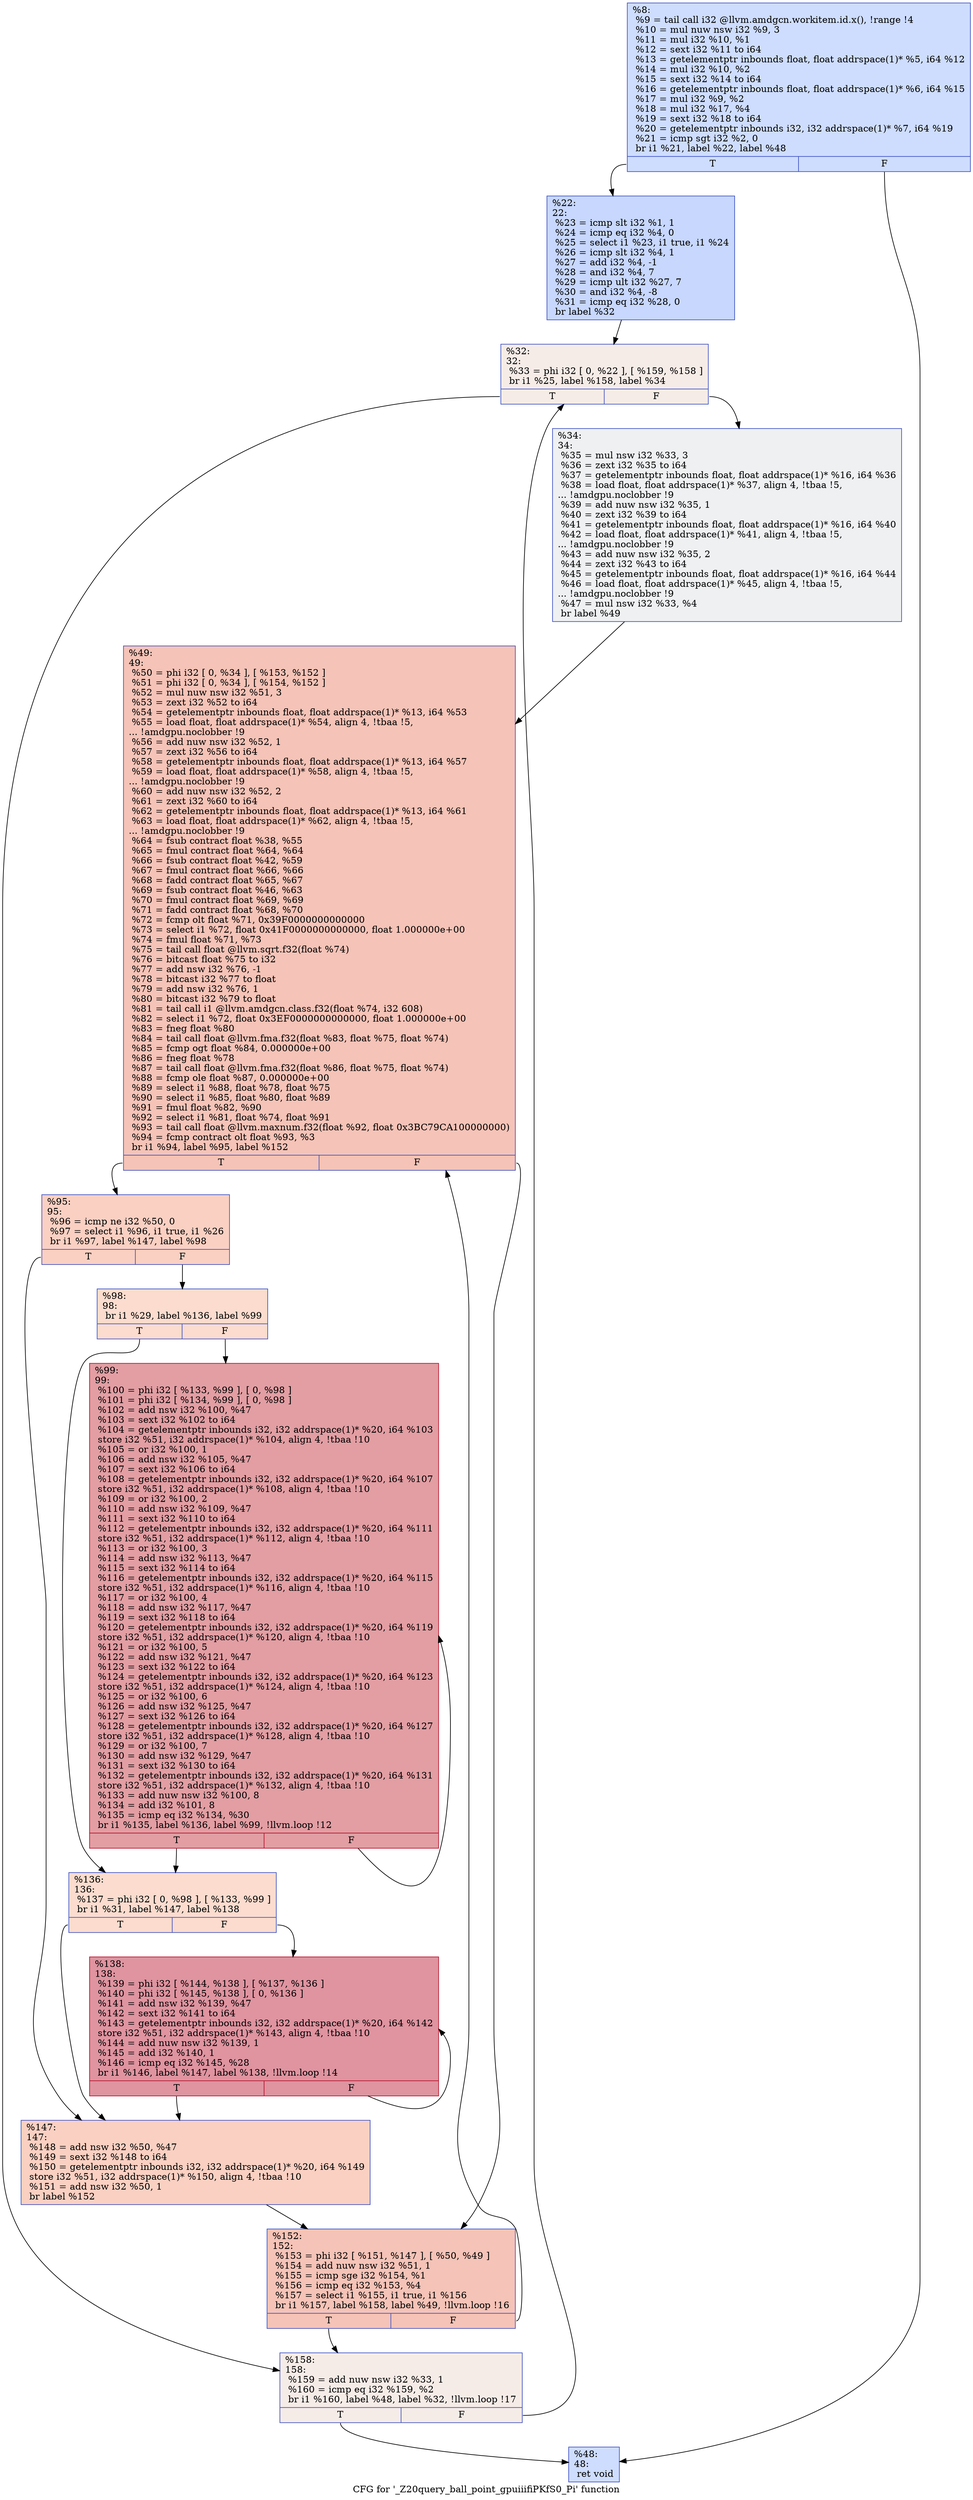 digraph "CFG for '_Z20query_ball_point_gpuiiifiPKfS0_Pi' function" {
	label="CFG for '_Z20query_ball_point_gpuiiifiPKfS0_Pi' function";

	Node0x55c5db0 [shape=record,color="#3d50c3ff", style=filled, fillcolor="#8fb1fe70",label="{%8:\l  %9 = tail call i32 @llvm.amdgcn.workitem.id.x(), !range !4\l  %10 = mul nuw nsw i32 %9, 3\l  %11 = mul i32 %10, %1\l  %12 = sext i32 %11 to i64\l  %13 = getelementptr inbounds float, float addrspace(1)* %5, i64 %12\l  %14 = mul i32 %10, %2\l  %15 = sext i32 %14 to i64\l  %16 = getelementptr inbounds float, float addrspace(1)* %6, i64 %15\l  %17 = mul i32 %9, %2\l  %18 = mul i32 %17, %4\l  %19 = sext i32 %18 to i64\l  %20 = getelementptr inbounds i32, i32 addrspace(1)* %7, i64 %19\l  %21 = icmp sgt i32 %2, 0\l  br i1 %21, label %22, label %48\l|{<s0>T|<s1>F}}"];
	Node0x55c5db0:s0 -> Node0x55c78e0;
	Node0x55c5db0:s1 -> Node0x55c7970;
	Node0x55c78e0 [shape=record,color="#3d50c3ff", style=filled, fillcolor="#81a4fb70",label="{%22:\l22:                                               \l  %23 = icmp slt i32 %1, 1\l  %24 = icmp eq i32 %4, 0\l  %25 = select i1 %23, i1 true, i1 %24\l  %26 = icmp slt i32 %4, 1\l  %27 = add i32 %4, -1\l  %28 = and i32 %4, 7\l  %29 = icmp ult i32 %27, 7\l  %30 = and i32 %4, -8\l  %31 = icmp eq i32 %28, 0\l  br label %32\l}"];
	Node0x55c78e0 -> Node0x55c80d0;
	Node0x55c80d0 [shape=record,color="#3d50c3ff", style=filled, fillcolor="#ead5c970",label="{%32:\l32:                                               \l  %33 = phi i32 [ 0, %22 ], [ %159, %158 ]\l  br i1 %25, label %158, label %34\l|{<s0>T|<s1>F}}"];
	Node0x55c80d0:s0 -> Node0x55c75a0;
	Node0x55c80d0:s1 -> Node0x55c8400;
	Node0x55c8400 [shape=record,color="#3d50c3ff", style=filled, fillcolor="#d9dce170",label="{%34:\l34:                                               \l  %35 = mul nsw i32 %33, 3\l  %36 = zext i32 %35 to i64\l  %37 = getelementptr inbounds float, float addrspace(1)* %16, i64 %36\l  %38 = load float, float addrspace(1)* %37, align 4, !tbaa !5,\l... !amdgpu.noclobber !9\l  %39 = add nuw nsw i32 %35, 1\l  %40 = zext i32 %39 to i64\l  %41 = getelementptr inbounds float, float addrspace(1)* %16, i64 %40\l  %42 = load float, float addrspace(1)* %41, align 4, !tbaa !5,\l... !amdgpu.noclobber !9\l  %43 = add nuw nsw i32 %35, 2\l  %44 = zext i32 %43 to i64\l  %45 = getelementptr inbounds float, float addrspace(1)* %16, i64 %44\l  %46 = load float, float addrspace(1)* %45, align 4, !tbaa !5,\l... !amdgpu.noclobber !9\l  %47 = mul nsw i32 %33, %4\l  br label %49\l}"];
	Node0x55c8400 -> Node0x55c9bc0;
	Node0x55c7970 [shape=record,color="#3d50c3ff", style=filled, fillcolor="#8fb1fe70",label="{%48:\l48:                                               \l  ret void\l}"];
	Node0x55c9bc0 [shape=record,color="#3d50c3ff", style=filled, fillcolor="#e8765c70",label="{%49:\l49:                                               \l  %50 = phi i32 [ 0, %34 ], [ %153, %152 ]\l  %51 = phi i32 [ 0, %34 ], [ %154, %152 ]\l  %52 = mul nuw nsw i32 %51, 3\l  %53 = zext i32 %52 to i64\l  %54 = getelementptr inbounds float, float addrspace(1)* %13, i64 %53\l  %55 = load float, float addrspace(1)* %54, align 4, !tbaa !5,\l... !amdgpu.noclobber !9\l  %56 = add nuw nsw i32 %52, 1\l  %57 = zext i32 %56 to i64\l  %58 = getelementptr inbounds float, float addrspace(1)* %13, i64 %57\l  %59 = load float, float addrspace(1)* %58, align 4, !tbaa !5,\l... !amdgpu.noclobber !9\l  %60 = add nuw nsw i32 %52, 2\l  %61 = zext i32 %60 to i64\l  %62 = getelementptr inbounds float, float addrspace(1)* %13, i64 %61\l  %63 = load float, float addrspace(1)* %62, align 4, !tbaa !5,\l... !amdgpu.noclobber !9\l  %64 = fsub contract float %38, %55\l  %65 = fmul contract float %64, %64\l  %66 = fsub contract float %42, %59\l  %67 = fmul contract float %66, %66\l  %68 = fadd contract float %65, %67\l  %69 = fsub contract float %46, %63\l  %70 = fmul contract float %69, %69\l  %71 = fadd contract float %68, %70\l  %72 = fcmp olt float %71, 0x39F0000000000000\l  %73 = select i1 %72, float 0x41F0000000000000, float 1.000000e+00\l  %74 = fmul float %71, %73\l  %75 = tail call float @llvm.sqrt.f32(float %74)\l  %76 = bitcast float %75 to i32\l  %77 = add nsw i32 %76, -1\l  %78 = bitcast i32 %77 to float\l  %79 = add nsw i32 %76, 1\l  %80 = bitcast i32 %79 to float\l  %81 = tail call i1 @llvm.amdgcn.class.f32(float %74, i32 608)\l  %82 = select i1 %72, float 0x3EF0000000000000, float 1.000000e+00\l  %83 = fneg float %80\l  %84 = tail call float @llvm.fma.f32(float %83, float %75, float %74)\l  %85 = fcmp ogt float %84, 0.000000e+00\l  %86 = fneg float %78\l  %87 = tail call float @llvm.fma.f32(float %86, float %75, float %74)\l  %88 = fcmp ole float %87, 0.000000e+00\l  %89 = select i1 %88, float %78, float %75\l  %90 = select i1 %85, float %80, float %89\l  %91 = fmul float %82, %90\l  %92 = select i1 %81, float %74, float %91\l  %93 = tail call float @llvm.maxnum.f32(float %92, float 0x3BC79CA100000000)\l  %94 = fcmp contract olt float %93, %3\l  br i1 %94, label %95, label %152\l|{<s0>T|<s1>F}}"];
	Node0x55c9bc0:s0 -> Node0x55ccd00;
	Node0x55c9bc0:s1 -> Node0x55c9d10;
	Node0x55ccd00 [shape=record,color="#3d50c3ff", style=filled, fillcolor="#f3947570",label="{%95:\l95:                                               \l  %96 = icmp ne i32 %50, 0\l  %97 = select i1 %96, i1 true, i1 %26\l  br i1 %97, label %147, label %98\l|{<s0>T|<s1>F}}"];
	Node0x55ccd00:s0 -> Node0x55ccf80;
	Node0x55ccd00:s1 -> Node0x55ccfd0;
	Node0x55ccfd0 [shape=record,color="#3d50c3ff", style=filled, fillcolor="#f7af9170",label="{%98:\l98:                                               \l  br i1 %29, label %136, label %99\l|{<s0>T|<s1>F}}"];
	Node0x55ccfd0:s0 -> Node0x55cd110;
	Node0x55ccfd0:s1 -> Node0x55cd160;
	Node0x55cd160 [shape=record,color="#b70d28ff", style=filled, fillcolor="#be242e70",label="{%99:\l99:                                               \l  %100 = phi i32 [ %133, %99 ], [ 0, %98 ]\l  %101 = phi i32 [ %134, %99 ], [ 0, %98 ]\l  %102 = add nsw i32 %100, %47\l  %103 = sext i32 %102 to i64\l  %104 = getelementptr inbounds i32, i32 addrspace(1)* %20, i64 %103\l  store i32 %51, i32 addrspace(1)* %104, align 4, !tbaa !10\l  %105 = or i32 %100, 1\l  %106 = add nsw i32 %105, %47\l  %107 = sext i32 %106 to i64\l  %108 = getelementptr inbounds i32, i32 addrspace(1)* %20, i64 %107\l  store i32 %51, i32 addrspace(1)* %108, align 4, !tbaa !10\l  %109 = or i32 %100, 2\l  %110 = add nsw i32 %109, %47\l  %111 = sext i32 %110 to i64\l  %112 = getelementptr inbounds i32, i32 addrspace(1)* %20, i64 %111\l  store i32 %51, i32 addrspace(1)* %112, align 4, !tbaa !10\l  %113 = or i32 %100, 3\l  %114 = add nsw i32 %113, %47\l  %115 = sext i32 %114 to i64\l  %116 = getelementptr inbounds i32, i32 addrspace(1)* %20, i64 %115\l  store i32 %51, i32 addrspace(1)* %116, align 4, !tbaa !10\l  %117 = or i32 %100, 4\l  %118 = add nsw i32 %117, %47\l  %119 = sext i32 %118 to i64\l  %120 = getelementptr inbounds i32, i32 addrspace(1)* %20, i64 %119\l  store i32 %51, i32 addrspace(1)* %120, align 4, !tbaa !10\l  %121 = or i32 %100, 5\l  %122 = add nsw i32 %121, %47\l  %123 = sext i32 %122 to i64\l  %124 = getelementptr inbounds i32, i32 addrspace(1)* %20, i64 %123\l  store i32 %51, i32 addrspace(1)* %124, align 4, !tbaa !10\l  %125 = or i32 %100, 6\l  %126 = add nsw i32 %125, %47\l  %127 = sext i32 %126 to i64\l  %128 = getelementptr inbounds i32, i32 addrspace(1)* %20, i64 %127\l  store i32 %51, i32 addrspace(1)* %128, align 4, !tbaa !10\l  %129 = or i32 %100, 7\l  %130 = add nsw i32 %129, %47\l  %131 = sext i32 %130 to i64\l  %132 = getelementptr inbounds i32, i32 addrspace(1)* %20, i64 %131\l  store i32 %51, i32 addrspace(1)* %132, align 4, !tbaa !10\l  %133 = add nuw nsw i32 %100, 8\l  %134 = add i32 %101, 8\l  %135 = icmp eq i32 %134, %30\l  br i1 %135, label %136, label %99, !llvm.loop !12\l|{<s0>T|<s1>F}}"];
	Node0x55cd160:s0 -> Node0x55cd110;
	Node0x55cd160:s1 -> Node0x55cd160;
	Node0x55cd110 [shape=record,color="#3d50c3ff", style=filled, fillcolor="#f7af9170",label="{%136:\l136:                                              \l  %137 = phi i32 [ 0, %98 ], [ %133, %99 ]\l  br i1 %31, label %147, label %138\l|{<s0>T|<s1>F}}"];
	Node0x55cd110:s0 -> Node0x55ccf80;
	Node0x55cd110:s1 -> Node0x55cf9f0;
	Node0x55cf9f0 [shape=record,color="#b70d28ff", style=filled, fillcolor="#b70d2870",label="{%138:\l138:                                              \l  %139 = phi i32 [ %144, %138 ], [ %137, %136 ]\l  %140 = phi i32 [ %145, %138 ], [ 0, %136 ]\l  %141 = add nsw i32 %139, %47\l  %142 = sext i32 %141 to i64\l  %143 = getelementptr inbounds i32, i32 addrspace(1)* %20, i64 %142\l  store i32 %51, i32 addrspace(1)* %143, align 4, !tbaa !10\l  %144 = add nuw nsw i32 %139, 1\l  %145 = add i32 %140, 1\l  %146 = icmp eq i32 %145, %28\l  br i1 %146, label %147, label %138, !llvm.loop !14\l|{<s0>T|<s1>F}}"];
	Node0x55cf9f0:s0 -> Node0x55ccf80;
	Node0x55cf9f0:s1 -> Node0x55cf9f0;
	Node0x55ccf80 [shape=record,color="#3d50c3ff", style=filled, fillcolor="#f3947570",label="{%147:\l147:                                              \l  %148 = add nsw i32 %50, %47\l  %149 = sext i32 %148 to i64\l  %150 = getelementptr inbounds i32, i32 addrspace(1)* %20, i64 %149\l  store i32 %51, i32 addrspace(1)* %150, align 4, !tbaa !10\l  %151 = add nsw i32 %50, 1\l  br label %152\l}"];
	Node0x55ccf80 -> Node0x55c9d10;
	Node0x55c9d10 [shape=record,color="#3d50c3ff", style=filled, fillcolor="#e8765c70",label="{%152:\l152:                                              \l  %153 = phi i32 [ %151, %147 ], [ %50, %49 ]\l  %154 = add nuw nsw i32 %51, 1\l  %155 = icmp sge i32 %154, %1\l  %156 = icmp eq i32 %153, %4\l  %157 = select i1 %155, i1 true, i1 %156\l  br i1 %157, label %158, label %49, !llvm.loop !16\l|{<s0>T|<s1>F}}"];
	Node0x55c9d10:s0 -> Node0x55c75a0;
	Node0x55c9d10:s1 -> Node0x55c9bc0;
	Node0x55c75a0 [shape=record,color="#3d50c3ff", style=filled, fillcolor="#ead5c970",label="{%158:\l158:                                              \l  %159 = add nuw nsw i32 %33, 1\l  %160 = icmp eq i32 %159, %2\l  br i1 %160, label %48, label %32, !llvm.loop !17\l|{<s0>T|<s1>F}}"];
	Node0x55c75a0:s0 -> Node0x55c7970;
	Node0x55c75a0:s1 -> Node0x55c80d0;
}
